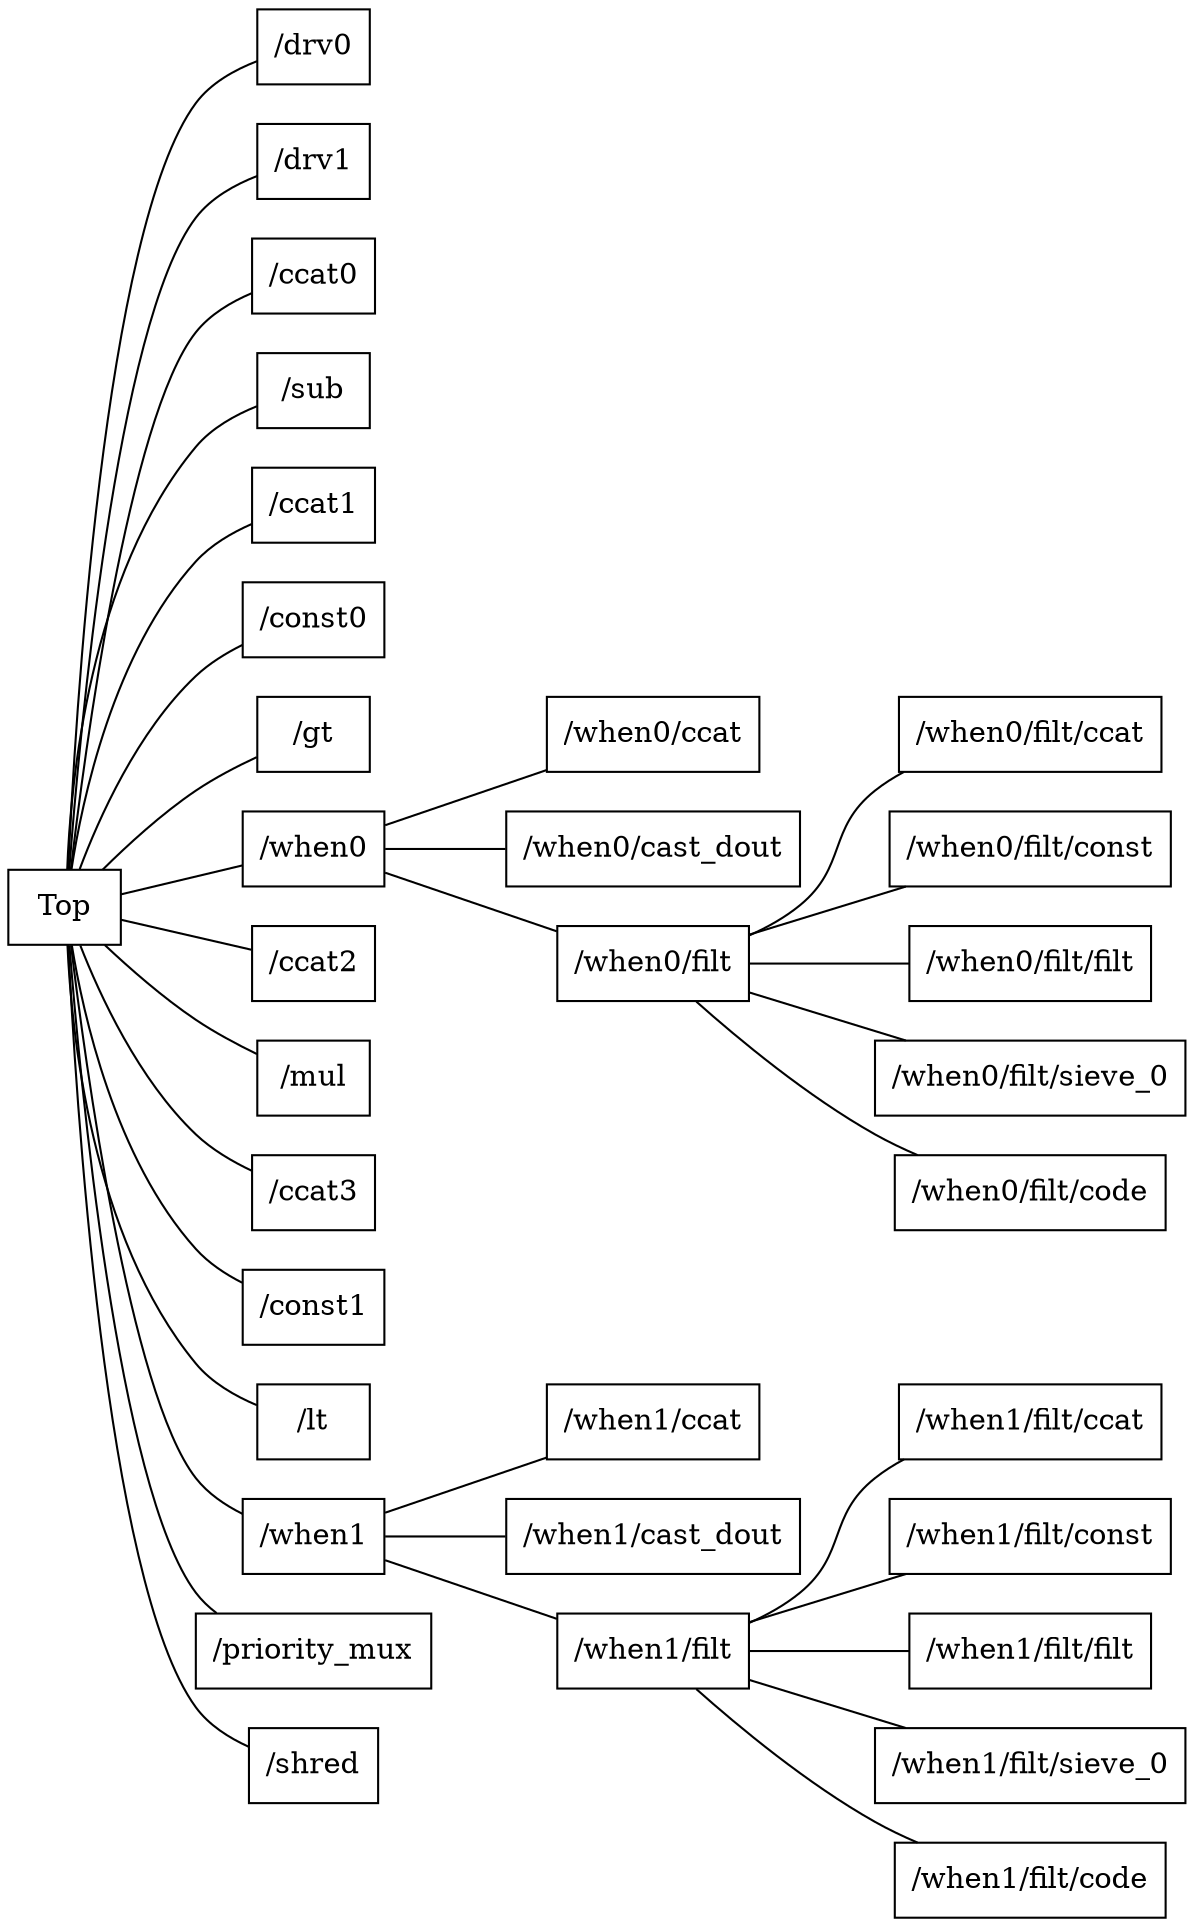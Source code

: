 // Anari AI - Hierarchy Tree
graph dag_graphviz_hierarchy_tree {
	rankdir=LR
	Top [label=Top shape=record]
	"/drv0" [label="/drv0" shape=record]
	Top -- "/drv0"
	"/drv1" [label="/drv1" shape=record]
	Top -- "/drv1"
	"/ccat0" [label="/ccat0" shape=record]
	Top -- "/ccat0"
	"/sub" [label="/sub" shape=record]
	Top -- "/sub"
	"/ccat1" [label="/ccat1" shape=record]
	Top -- "/ccat1"
	"/const0" [label="/const0" shape=record]
	Top -- "/const0"
	"/gt" [label="/gt" shape=record]
	Top -- "/gt"
	"/when0" [label="/when0" shape=record]
	Top -- "/when0"
	"/when0/ccat" [label="/when0/ccat" shape=record]
	"/when0" -- "/when0/ccat"
	"/when0/cast_dout" [label="/when0/cast_dout" shape=record]
	"/when0" -- "/when0/cast_dout"
	"/when0/filt" [label="/when0/filt" shape=record]
	"/when0" -- "/when0/filt"
	"/when0/filt/ccat" [label="/when0/filt/ccat" shape=record]
	"/when0/filt" -- "/when0/filt/ccat"
	"/when0/filt/const" [label="/when0/filt/const" shape=record]
	"/when0/filt" -- "/when0/filt/const"
	"/when0/filt/filt" [label="/when0/filt/filt" shape=record]
	"/when0/filt" -- "/when0/filt/filt"
	"/when0/filt/sieve_0" [label="/when0/filt/sieve_0" shape=record]
	"/when0/filt" -- "/when0/filt/sieve_0"
	"/when0/filt/code" [label="/when0/filt/code" shape=record]
	"/when0/filt" -- "/when0/filt/code"
	"/ccat2" [label="/ccat2" shape=record]
	Top -- "/ccat2"
	"/mul" [label="/mul" shape=record]
	Top -- "/mul"
	"/ccat3" [label="/ccat3" shape=record]
	Top -- "/ccat3"
	"/const1" [label="/const1" shape=record]
	Top -- "/const1"
	"/lt" [label="/lt" shape=record]
	Top -- "/lt"
	"/when1" [label="/when1" shape=record]
	Top -- "/when1"
	"/when1/ccat" [label="/when1/ccat" shape=record]
	"/when1" -- "/when1/ccat"
	"/when1/cast_dout" [label="/when1/cast_dout" shape=record]
	"/when1" -- "/when1/cast_dout"
	"/when1/filt" [label="/when1/filt" shape=record]
	"/when1" -- "/when1/filt"
	"/when1/filt/ccat" [label="/when1/filt/ccat" shape=record]
	"/when1/filt" -- "/when1/filt/ccat"
	"/when1/filt/const" [label="/when1/filt/const" shape=record]
	"/when1/filt" -- "/when1/filt/const"
	"/when1/filt/filt" [label="/when1/filt/filt" shape=record]
	"/when1/filt" -- "/when1/filt/filt"
	"/when1/filt/sieve_0" [label="/when1/filt/sieve_0" shape=record]
	"/when1/filt" -- "/when1/filt/sieve_0"
	"/when1/filt/code" [label="/when1/filt/code" shape=record]
	"/when1/filt" -- "/when1/filt/code"
	"/priority_mux" [label="/priority_mux" shape=record]
	Top -- "/priority_mux"
	"/shred" [label="/shred" shape=record]
	Top -- "/shred"
}
